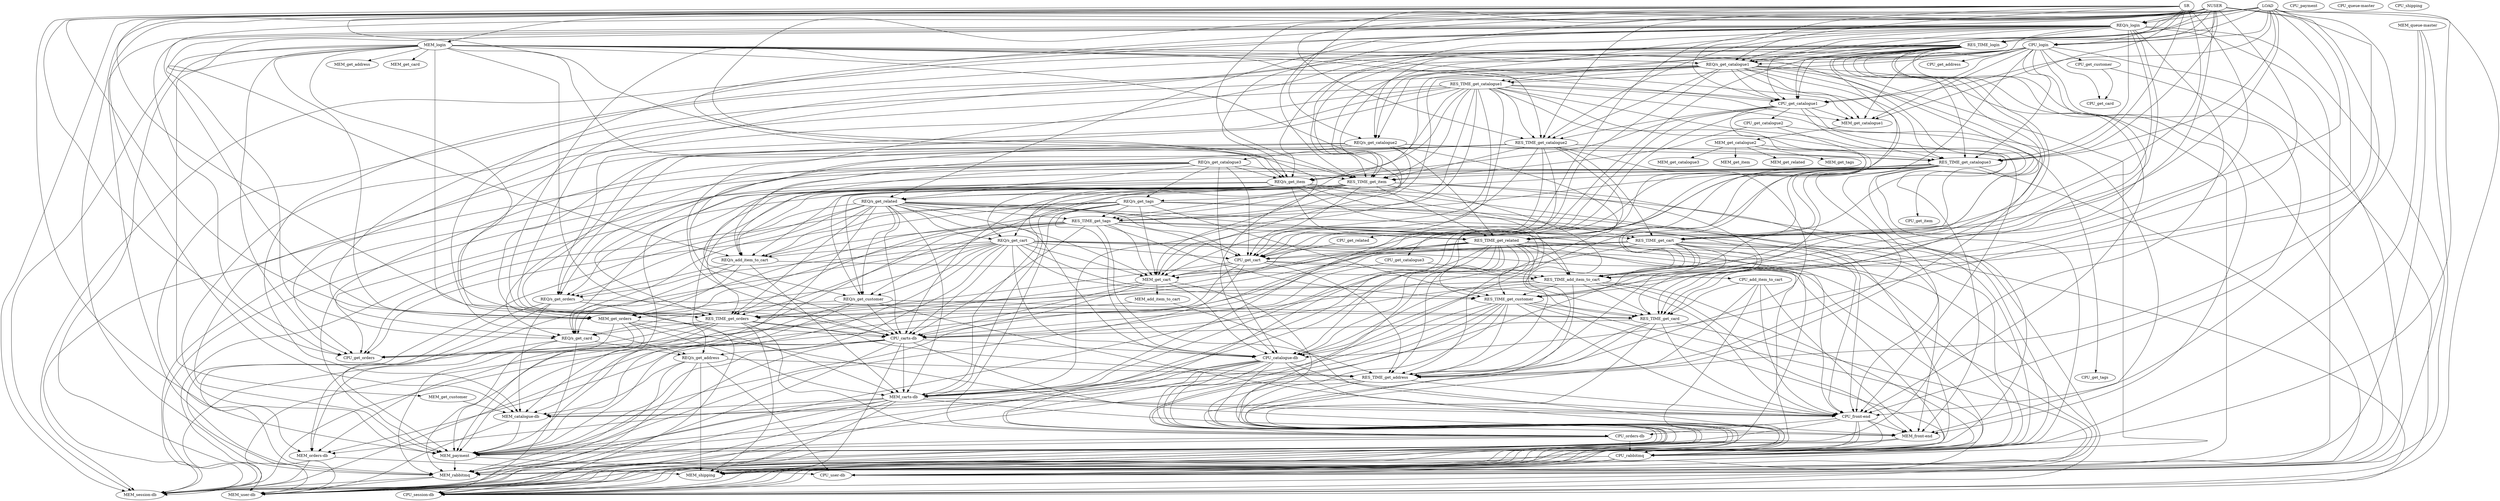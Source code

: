 strict digraph "" {
	NUSER -> "REQ/s_login"	[weight=0.29032000560362103];
	NUSER -> RES_TIME_login	[weight=1.0805467691958222];
	NUSER -> CPU_login	[weight=0.45420326748174433];
	NUSER -> MEM_login	[weight=0.05017120217991467];
	NUSER -> "REQ/s_get_catalogue1"	[weight=0.9757018570058019];
	NUSER -> CPU_get_catalogue1	[weight=0.35053504877740227];
	NUSER -> "REQ/s_get_catalogue2"	[weight=0.0005775534149333537];
	NUSER -> RES_TIME_get_catalogue2	[weight=-0.31132199722829307];
	NUSER -> RES_TIME_get_catalogue3	[weight=1.0851632531402933];
	NUSER -> RES_TIME_get_item	[weight=0.10346290236580351];
	NUSER -> CPU_get_cart	[weight=-0.2859998792769741];
	NUSER -> RES_TIME_add_item_to_cart	[weight=-0.4208875404109746];
	NUSER -> RES_TIME_get_card	[weight=0.6697668098862852];
	NUSER -> "CPU_catalogue-db"	[weight=-0.04628408757146659];
	NUSER -> "CPU_front-end"	[weight=-1.3616686167401513];
	NUSER -> MEM_rabbitmq	[weight=0.5123599172150209];
	NUSER -> "CPU_session-db"	[weight=0.18945805980621172];
	NUSER -> "MEM_session-db"	[weight=-0.009862820731726117];
	LOAD -> "REQ/s_login"	[weight=2.5696855145531625];
	LOAD -> RES_TIME_login	[weight=6.495858185447676];
	LOAD -> CPU_login	[weight=3.8735596707818942];
	LOAD -> "REQ/s_get_catalogue1"	[weight=-1.7342766123684394];
	LOAD -> CPU_get_catalogue1	[weight=-0.8937044310904902];
	LOAD -> RES_TIME_get_catalogue3	[weight=1.0332320793377179];
	LOAD -> "REQ/s_get_item"	[weight=0.5987786217867608];
	LOAD -> RES_TIME_get_item	[weight=-0.3051660992461578];
	LOAD -> RES_TIME_get_related	[weight=-0.8007404537358015];
	LOAD -> RES_TIME_add_item_to_cart	[weight=1.9633768874486512];
	LOAD -> MEM_get_orders	[weight=-5.023419633583498];
	LOAD -> RES_TIME_get_card	[weight=7.684395730101947];
	LOAD -> RES_TIME_get_address	[weight=0.4251107500317136];
	LOAD -> "MEM_catalogue-db"	[weight=-4.73036082612934];
	LOAD -> CPU_rabbitmq	[weight=1.8246882385132073];
	SR -> CPU_login	[weight=0.1595971350828668];
	SR -> "REQ/s_get_catalogue1"	[weight=0.17970555754527673];
	SR -> CPU_get_catalogue1	[weight=0.18843029178817347];
	SR -> MEM_get_catalogue1	[weight=0.009867412221746927];
	SR -> RES_TIME_get_catalogue2	[weight=-0.04811350468772063];
	SR -> RES_TIME_get_catalogue3	[weight=0.11489372465589454];
	SR -> RES_TIME_get_item	[weight=-0.01678985758994006];
	SR -> RES_TIME_get_related	[weight=0.04365945534238047];
	SR -> MEM_get_cart	[weight=-0.5757936750181156];
	SR -> RES_TIME_get_orders	[weight=-0.014502429742796606];
	SR -> CPU_get_orders	[weight=-0.07108158178636799];
	SR -> MEM_get_orders	[weight=-0.22784574779120115];
	SR -> "CPU_catalogue-db"	[weight=0.026244142357982503];
	SR -> MEM_payment	[weight=-0.003875827977359071];
	"REQ/s_login" -> RES_TIME_login	[weight=-0.5926943242772316];
	"REQ/s_login" -> "REQ/s_get_catalogue1"	[weight=0.2787376612627758];
	"REQ/s_login" -> CPU_get_catalogue1	[weight=-0.8758140394567246];
	"REQ/s_login" -> MEM_get_catalogue1	[weight=0.05347506051137485];
	"REQ/s_login" -> "REQ/s_get_catalogue2"	[weight=-0.9992633687066443];
	"REQ/s_login" -> RES_TIME_get_catalogue2	[weight=-0.25886991865702236];
	"REQ/s_login" -> RES_TIME_get_catalogue3	[weight=35.291594108618];
	"REQ/s_login" -> "REQ/s_get_item"	[weight=-0.028455034497315235];
	"REQ/s_login" -> RES_TIME_get_item	[weight=-0.16600747354579032];
	"REQ/s_login" -> "REQ/s_get_related"	[weight=-0.3340008288879973];
	"REQ/s_login" -> RES_TIME_get_cart	[weight=-0.04024543259581889];
	"REQ/s_login" -> "REQ/s_add_item_to_cart"	[weight=0.5075537634671615];
	"REQ/s_login" -> RES_TIME_add_item_to_cart	[weight=0.2886918561697301];
	"REQ/s_login" -> RES_TIME_get_orders	[weight=1.5558994258330503];
	"REQ/s_login" -> CPU_get_orders	[weight=0.31748856197925884];
	"REQ/s_login" -> "REQ/s_get_card"	[weight=-0.2101321782184809];
	"REQ/s_login" -> "REQ/s_get_address"	[weight=-0.011859709809791057];
	"REQ/s_login" -> MEM_rabbitmq	[weight=-0.35261976867990275];
	"REQ/s_login" -> MEM_shipping	[weight=1.2798821727425715];
	"REQ/s_login" -> "CPU_user-db"	[weight=0.11365997167740467];
	"REQ/s_login" -> "MEM_user-db"	[weight=-0.09367920534214476];
	RES_TIME_login -> "REQ/s_get_catalogue1"	[weight=-0.3275262318177974];
	RES_TIME_login -> RES_TIME_get_catalogue1	[weight=0.5878172471994959];
	RES_TIME_login -> CPU_get_catalogue1	[weight=0.1232727478430432];
	RES_TIME_login -> RES_TIME_get_catalogue3	[weight=0.14645939582487644];
	RES_TIME_login -> RES_TIME_get_item	[weight=0.0520965310144173];
	RES_TIME_login -> RES_TIME_get_tags	[weight=0.2902515168288247];
	RES_TIME_login -> RES_TIME_get_cart	[weight=0.5230278406302975];
	RES_TIME_login -> CPU_get_cart	[weight=0.9601844751319085];
	RES_TIME_login -> MEM_get_cart	[weight=-1.6767160754187203];
	RES_TIME_login -> MEM_get_orders	[weight=-0.8151625814028349];
	RES_TIME_login -> RES_TIME_get_customer	[weight=0.1118480188372515];
	RES_TIME_login -> RES_TIME_get_card	[weight=-1.0349652663890379];
	RES_TIME_login -> "CPU_carts-db"	[weight=-0.8152191667150785];
	RES_TIME_login -> "MEM_catalogue-db"	[weight=-0.11684314821520525];
	RES_TIME_login -> "MEM_front-end"	[weight=-1.1178627706765234];
	RES_TIME_login -> "MEM_session-db"	[weight=0.004566889595689412];
	RES_TIME_login -> MEM_shipping	[weight=1.0780186110579904];
	RES_TIME_login -> "CPU_user-db"	[weight=0.014855951745235893];
	CPU_login -> "REQ/s_get_catalogue1"	[weight=0.7114281618092883];
	CPU_login -> RES_TIME_get_catalogue1	[weight=0.23456620468339712];
	CPU_login -> CPU_get_catalogue1	[weight=1.1062319686141557];
	CPU_login -> MEM_get_catalogue1	[weight=-0.06996876807526524];
	CPU_login -> "REQ/s_get_catalogue2"	[weight=0.0018514992847256384];
	CPU_login -> RES_TIME_get_catalogue3	[weight=-1.073236525441617];
	CPU_login -> "REQ/s_get_item"	[weight=2.375206319445303];
	CPU_login -> RES_TIME_get_item	[weight=0.023098259754175676];
	CPU_login -> RES_TIME_get_orders	[weight=-0.04231569848676886];
	CPU_login -> RES_TIME_get_customer	[weight=0.06358509574565147];
	CPU_login -> CPU_get_customer	[weight=1.0];
	CPU_login -> CPU_get_card	[weight=0.5000000000000001];
	CPU_login -> CPU_get_address	[weight=1.0];
	CPU_login -> "MEM_carts-db"	[weight=-9.755234293910657];
	CPU_login -> "CPU_front-end"	[weight=7.535056113154965];
	CPU_login -> "CPU_user-db"	[weight=0.28809468378811537];
	MEM_login -> "REQ/s_get_catalogue1"	[weight=-0.5772144363458204];
	MEM_login -> CPU_get_catalogue1	[weight=0.24763954191890813];
	MEM_login -> MEM_get_catalogue1	[weight=0.45604718511675124];
	MEM_login -> RES_TIME_get_catalogue2	[weight=-0.17429224223418138];
	MEM_login -> "REQ/s_get_item"	[weight=0.1774036552251351];
	MEM_login -> MEM_get_cart	[weight=4.786523531742141];
	MEM_login -> RES_TIME_add_item_to_cart	[weight=0.9532800545833409];
	MEM_login -> RES_TIME_get_orders	[weight=-0.23320379878187308];
	MEM_login -> CPU_get_orders	[weight=-1.0044739552779178];
	MEM_login -> MEM_get_orders	[weight=0.9525014079915972];
	MEM_login -> MEM_get_customer	[weight=1.0000000000000004];
	MEM_login -> MEM_get_card	[weight=1.0000000000000004];
	MEM_login -> MEM_get_address	[weight=1.0000000000000004];
	MEM_login -> "CPU_carts-db"	[weight=3.1963632125254677];
	MEM_login -> "MEM_carts-db"	[weight=15.915837257236767];
	MEM_login -> "MEM_session-db"	[weight=0.12246825841156897];
	MEM_login -> "MEM_user-db"	[weight=0.7066172513336423];
	"REQ/s_get_catalogue1" -> RES_TIME_get_catalogue1	[weight=-0.15949217520104447];
	"REQ/s_get_catalogue1" -> CPU_get_catalogue1	[weight=0.1168767517813597];
	"REQ/s_get_catalogue1" -> MEM_get_catalogue1	[weight=-0.02575189974215357];
	"REQ/s_get_catalogue1" -> "REQ/s_get_catalogue2"	[weight=0.49849067010655923];
	"REQ/s_get_catalogue1" -> RES_TIME_get_catalogue2	[weight=0.4177085089290866];
	"REQ/s_get_catalogue1" -> RES_TIME_get_catalogue3	[weight=-18.61381956593118];
	"REQ/s_get_catalogue1" -> RES_TIME_get_tags	[weight=0.049803270806719424];
	"REQ/s_get_catalogue1" -> "REQ/s_get_cart"	[weight=1.332948467026301];
	"REQ/s_get_catalogue1" -> RES_TIME_get_cart	[weight=0.005134228617579395];
	"REQ/s_get_catalogue1" -> CPU_get_cart	[weight=-47.66026898295631];
	"REQ/s_get_catalogue1" -> "REQ/s_get_card"	[weight=0.07440259374476715];
	"REQ/s_get_catalogue1" -> RES_TIME_get_address	[weight=2.120348865203675];
	"REQ/s_get_catalogue1" -> "CPU_front-end"	[weight=2.5847452741951362];
	"REQ/s_get_catalogue1" -> "CPU_orders-db"	[weight=0.014487547457156866];
	"REQ/s_get_catalogue1" -> MEM_rabbitmq	[weight=0.016423386060278655];
	"REQ/s_get_catalogue1" -> MEM_shipping	[weight=27.864419428957458];
	RES_TIME_get_catalogue1 -> CPU_get_catalogue1	[weight=-0.11224089016298228];
	RES_TIME_get_catalogue1 -> MEM_get_catalogue1	[weight=0.007016816882191579];
	RES_TIME_get_catalogue1 -> RES_TIME_get_catalogue2	[weight=1.071674793731899];
	RES_TIME_get_catalogue1 -> "REQ/s_get_item"	[weight=-0.04645065010174321];
	RES_TIME_get_catalogue1 -> RES_TIME_get_item	[weight=0.9121020199149877];
	RES_TIME_get_catalogue1 -> RES_TIME_get_tags	[weight=-0.6498511954623296];
	RES_TIME_get_catalogue1 -> RES_TIME_get_cart	[weight=0.6873546039335123];
	RES_TIME_get_catalogue1 -> CPU_get_cart	[weight=-2.632291103206578];
	RES_TIME_get_catalogue1 -> MEM_get_cart	[weight=2.0232018735371975];
	RES_TIME_get_catalogue1 -> RES_TIME_add_item_to_cart	[weight=0.35373712782239747];
	RES_TIME_get_catalogue1 -> "REQ/s_get_orders"	[weight=-0.0003119103335949856];
	RES_TIME_get_catalogue1 -> RES_TIME_get_orders	[weight=0.43947659197164823];
	RES_TIME_get_catalogue1 -> CPU_get_orders	[weight=-0.7526549008496234];
	RES_TIME_get_catalogue1 -> "CPU_carts-db"	[weight=-0.965007831485031];
	RES_TIME_get_catalogue1 -> "MEM_carts-db"	[weight=11.43193804285323];
	RES_TIME_get_catalogue1 -> "CPU_front-end"	[weight=0.44097112443241515];
	RES_TIME_get_catalogue1 -> "MEM_front-end"	[weight=1.529250692470713];
	RES_TIME_get_catalogue1 -> MEM_payment	[weight=0.045109001136557386];
	CPU_get_catalogue1 -> MEM_get_catalogue1	[weight=0.07023531383972473];
	CPU_get_catalogue1 -> RES_TIME_get_catalogue2	[weight=-0.16249560290511222];
	CPU_get_catalogue1 -> CPU_get_catalogue2	[weight=0.9999999999999998];
	CPU_get_catalogue1 -> RES_TIME_get_catalogue3	[weight=1.6159205693584806];
	CPU_get_catalogue1 -> CPU_get_catalogue3	[weight=0.9999999999999998];
	CPU_get_catalogue1 -> "REQ/s_get_item"	[weight=-0.8063466913401982];
	CPU_get_catalogue1 -> CPU_get_item	[weight=0.9999999999999998];
	CPU_get_catalogue1 -> CPU_get_related	[weight=0.9999999999999998];
	CPU_get_catalogue1 -> MEM_get_cart	[weight=-2.365385216804583];
	MEM_get_catalogue1 -> MEM_get_catalogue2	[weight=1.0];
	"REQ/s_get_catalogue2" -> "REQ/s_get_catalogue3"	[weight=0.9995378290458499];
	"REQ/s_get_catalogue2" -> RES_TIME_get_catalogue3	[weight=33.97396231635465];
	"REQ/s_get_catalogue2" -> RES_TIME_get_related	[weight=-0.7336396512457093];
	"REQ/s_get_catalogue2" -> "REQ/s_get_tags"	[weight=0.5299779397366089];
	"REQ/s_get_catalogue2" -> "REQ/s_get_orders"	[weight=-0.20666417965644301];
	"REQ/s_get_catalogue2" -> MEM_get_orders	[weight=-0.41511099086926295];
	"REQ/s_get_catalogue2" -> RES_TIME_get_address	[weight=0.09539649084054458];
	"REQ/s_get_catalogue2" -> "MEM_front-end"	[weight=-0.5186257318337486];
	"REQ/s_get_catalogue2" -> MEM_payment	[weight=-2.242934271123264];
	RES_TIME_get_catalogue2 -> RES_TIME_get_catalogue3	[weight=-0.02268564528764644];
	RES_TIME_get_catalogue2 -> RES_TIME_get_item	[weight=-0.34230722756457066];
	RES_TIME_get_catalogue2 -> RES_TIME_get_related	[weight=-0.16107365499834733];
	RES_TIME_get_catalogue2 -> RES_TIME_get_cart	[weight=-0.5394928284384987];
	RES_TIME_get_catalogue2 -> CPU_get_cart	[weight=1.3868843472013932];
	RES_TIME_get_catalogue2 -> MEM_get_cart	[weight=0.6146868322300123];
	RES_TIME_get_catalogue2 -> "REQ/s_add_item_to_cart"	[weight=-0.001070683338458181];
	RES_TIME_get_catalogue2 -> RES_TIME_get_orders	[weight=0.24349744090374192];
	RES_TIME_get_catalogue2 -> RES_TIME_get_address	[weight=-0.4110605613070563];
	RES_TIME_get_catalogue2 -> "MEM_carts-db"	[weight=-4.870324389091898];
	RES_TIME_get_catalogue2 -> MEM_payment	[weight=-0.031130787166351186];
	CPU_get_catalogue2 -> RES_TIME_get_item	[weight=0.10485897282058346];
	CPU_get_catalogue2 -> CPU_get_tags	[weight=0.9999999999999998];
	CPU_get_catalogue2 -> "CPU_catalogue-db"	[weight=0.6479362486740915];
	MEM_get_catalogue2 -> RES_TIME_get_catalogue3	[weight=0.4370096538350654];
	MEM_get_catalogue2 -> MEM_get_catalogue3	[weight=1.0];
	MEM_get_catalogue2 -> MEM_get_item	[weight=1.0];
	MEM_get_catalogue2 -> MEM_get_related	[weight=1.0];
	MEM_get_catalogue2 -> MEM_get_tags	[weight=1.0];
	"REQ/s_get_catalogue3" -> "REQ/s_get_item"	[weight=0.935486479080463];
	"REQ/s_get_catalogue3" -> RES_TIME_get_item	[weight=-0.28542060774882194];
	"REQ/s_get_catalogue3" -> "REQ/s_get_related"	[weight=0.6635411165087699];
	"REQ/s_get_catalogue3" -> "REQ/s_get_tags"	[weight=0.4699736420112035];
	"REQ/s_get_catalogue3" -> CPU_get_cart	[weight=30.545648764450938];
	"REQ/s_get_catalogue3" -> "REQ/s_add_item_to_cart"	[weight=-0.6297977888162496];
	"REQ/s_get_catalogue3" -> "REQ/s_get_orders"	[weight=-0.5502713316094712];
	"REQ/s_get_catalogue3" -> "REQ/s_get_customer"	[weight=0.5476909201493058];
	"REQ/s_get_catalogue3" -> "REQ/s_get_card"	[weight=-0.1574825221799383];
	"REQ/s_get_catalogue3" -> "CPU_catalogue-db"	[weight=17.32122015203188];
	"REQ/s_get_catalogue3" -> "MEM_session-db"	[weight=-0.02928999559115447];
	RES_TIME_get_catalogue3 -> "REQ/s_get_item"	[weight=0.222054862980808];
	RES_TIME_get_catalogue3 -> RES_TIME_get_item	[weight=0.13920930923815217];
	RES_TIME_get_catalogue3 -> RES_TIME_get_related	[weight=0.5690553569048566];
	RES_TIME_get_catalogue3 -> RES_TIME_get_tags	[weight=0.7593116908357036];
	RES_TIME_get_catalogue3 -> RES_TIME_get_cart	[weight=0.3883523238919399];
	RES_TIME_get_catalogue3 -> RES_TIME_add_item_to_cart	[weight=-0.6284002412792576];
	RES_TIME_get_catalogue3 -> CPU_get_orders	[weight=0.4391186584878471];
	RES_TIME_get_catalogue3 -> "REQ/s_get_customer"	[weight=-0.00027401940460031193];
	RES_TIME_get_catalogue3 -> RES_TIME_get_customer	[weight=0.1015181025020445];
	RES_TIME_get_catalogue3 -> RES_TIME_get_address	[weight=0.602375001853482];
	RES_TIME_get_catalogue3 -> "CPU_carts-db"	[weight=-0.35058397328959856];
	RES_TIME_get_catalogue3 -> "MEM_catalogue-db"	[weight=1.7139984849627452];
	RES_TIME_get_catalogue3 -> "CPU_front-end"	[weight=0.6484204067454569];
	RES_TIME_get_catalogue3 -> CPU_rabbitmq	[weight=-1.0140959958269613];
	RES_TIME_get_catalogue3 -> "MEM_session-db"	[weight=0.0015554199407302755];
	RES_TIME_get_catalogue3 -> MEM_shipping	[weight=0.9841787457603492];
	RES_TIME_get_catalogue3 -> "CPU_user-db"	[weight=-0.01734676104823188];
	RES_TIME_get_catalogue3 -> "MEM_user-db"	[weight=0.026300232657448547];
	CPU_get_catalogue3 -> RES_TIME_add_item_to_cart	[weight=-0.5940554050733834];
	CPU_get_catalogue3 -> "CPU_carts-db"	[weight=2.1134561281229622];
	"REQ/s_get_item" -> "REQ/s_get_related"	[weight=0.3344846431794858];
	"REQ/s_get_item" -> RES_TIME_get_related	[weight=0.0024084188327695433];
	"REQ/s_get_item" -> "REQ/s_get_cart"	[weight=0.33209911505689005];
	"REQ/s_get_item" -> RES_TIME_get_cart	[weight=0.001149486353402035];
	"REQ/s_get_item" -> "REQ/s_add_item_to_cart"	[weight=0.3648186220803934];
	"REQ/s_get_item" -> "REQ/s_get_orders"	[weight=0.5646258462699234];
	"REQ/s_get_item" -> RES_TIME_get_orders	[weight=-1.4522473146510497];
	"REQ/s_get_item" -> "REQ/s_get_customer"	[weight=0.45516281707656614];
	"REQ/s_get_item" -> RES_TIME_get_customer	[weight=0.007128661317674437];
	"REQ/s_get_item" -> "REQ/s_get_card"	[weight=0.3236948195222595];
	"REQ/s_get_item" -> "REQ/s_get_address"	[weight=0.04745805883004796];
	"REQ/s_get_item" -> RES_TIME_get_address	[weight=-4.370935015069807];
	"REQ/s_get_item" -> "MEM_carts-db"	[weight=3.6198326456728127];
	"REQ/s_get_item" -> CPU_rabbitmq	[weight=-0.7993472343695198];
	"REQ/s_get_item" -> "MEM_session-db"	[weight=-0.015808916063199487];
	"REQ/s_get_item" -> MEM_shipping	[weight=-62.36018448867428];
	RES_TIME_get_item -> "REQ/s_get_related"	[weight=0.0006790453086561732];
	RES_TIME_get_item -> RES_TIME_get_related	[weight=0.4548035206020281];
	RES_TIME_get_item -> RES_TIME_get_tags	[weight=0.3797728875940817];
	RES_TIME_get_item -> CPU_get_cart	[weight=-1.5102864852166997];
	RES_TIME_get_item -> "REQ/s_add_item_to_cart"	[weight=0.0022911432074978026];
	RES_TIME_get_item -> "REQ/s_get_customer"	[weight=-0.00037026440401779354];
	RES_TIME_get_item -> RES_TIME_get_card	[weight=-0.7550621898248142];
	RES_TIME_get_item -> RES_TIME_get_address	[weight=0.6419599977458748];
	RES_TIME_get_item -> "CPU_carts-db"	[weight=1.7910322380300179];
	RES_TIME_get_item -> "MEM_carts-db"	[weight=-8.111204802978666];
	RES_TIME_get_item -> "CPU_catalogue-db"	[weight=0.03230585126709453];
	RES_TIME_get_item -> "CPU_session-db"	[weight=-0.06348149855977128];
	RES_TIME_get_item -> "MEM_user-db"	[weight=-0.11861918415068862];
	"REQ/s_get_related" -> RES_TIME_get_related	[weight=0.6470662788330043];
	"REQ/s_get_related" -> RES_TIME_get_tags	[weight=-0.2343432236987101];
	"REQ/s_get_related" -> "REQ/s_get_cart"	[weight=1.0005082944200532];
	"REQ/s_get_related" -> CPU_get_cart	[weight=-63.87555166222699];
	"REQ/s_get_related" -> MEM_get_cart	[weight=1.430134458791257];
	"REQ/s_get_related" -> "REQ/s_add_item_to_cart"	[weight=0.4879199868844987];
	"REQ/s_get_related" -> RES_TIME_add_item_to_cart	[weight=1.013287767600866];
	"REQ/s_get_related" -> "REQ/s_get_orders"	[weight=-0.3887241502966799];
	"REQ/s_get_related" -> RES_TIME_get_orders	[weight=4.4976626516747364];
	"REQ/s_get_related" -> CPU_get_orders	[weight=0.36682407753902807];
	"REQ/s_get_related" -> "REQ/s_get_customer"	[weight=0.27052496002627235];
	"REQ/s_get_related" -> "REQ/s_get_card"	[weight=0.20956472308478544];
	"REQ/s_get_related" -> "CPU_carts-db"	[weight=-3.2103784575687464];
	"REQ/s_get_related" -> "MEM_carts-db"	[weight=0.4898900523476928];
	"REQ/s_get_related" -> "CPU_catalogue-db"	[weight=0.06574539451667308];
	"REQ/s_get_related" -> "MEM_front-end"	[weight=0.3189806467229089];
	"REQ/s_get_related" -> MEM_payment	[weight=-2.2794209903921923];
	RES_TIME_get_related -> CPU_get_cart	[weight=-0.35646628328777974];
	RES_TIME_get_related -> RES_TIME_add_item_to_cart	[weight=1.6031502457180908];
	RES_TIME_get_related -> RES_TIME_get_orders	[weight=0.2295932052576092];
	RES_TIME_get_related -> CPU_get_orders	[weight=-0.5034482671730293];
	RES_TIME_get_related -> RES_TIME_get_customer	[weight=0.31717934863680225];
	RES_TIME_get_related -> RES_TIME_get_card	[weight=-1.9474830110004815];
	RES_TIME_get_related -> RES_TIME_get_address	[weight=-0.34440381510758133];
	RES_TIME_get_related -> "MEM_carts-db"	[weight=2.407553444871886];
	RES_TIME_get_related -> "CPU_catalogue-db"	[weight=0.022798416478774855];
	RES_TIME_get_related -> "CPU_front-end"	[weight=0.7979713510478802];
	RES_TIME_get_related -> MEM_payment	[weight=-0.037501645460507715];
	RES_TIME_get_related -> CPU_rabbitmq	[weight=1.0251067180417324];
	RES_TIME_get_related -> MEM_rabbitmq	[weight=-0.13949052908536513];
	RES_TIME_get_related -> "CPU_session-db"	[weight=0.08947708741243462];
	RES_TIME_get_related -> "MEM_session-db"	[weight=-0.00797159116483153];
	RES_TIME_get_related -> MEM_shipping	[weight=-1.5116774704063736];
	RES_TIME_get_related -> "MEM_user-db"	[weight=-0.0008413081466900618];
	CPU_get_related -> CPU_get_cart	[weight=1.0856733060836077];
	"REQ/s_get_tags" -> RES_TIME_get_tags	[weight=0.21621596455258768];
	"REQ/s_get_tags" -> MEM_get_cart	[weight=0.786750558798509];
	"REQ/s_get_tags" -> "REQ/s_add_item_to_cart"	[weight=0.941356134392944];
	"REQ/s_get_tags" -> RES_TIME_get_orders	[weight=-2.9432841596661246];
	"REQ/s_get_tags" -> CPU_get_orders	[weight=-0.7911386357123718];
	"REQ/s_get_tags" -> RES_TIME_get_customer	[weight=0.027725464334229056];
	"REQ/s_get_tags" -> "CPU_catalogue-db"	[weight=-17.289859872261733];
	"REQ/s_get_tags" -> "CPU_front-end"	[weight=6.444098004805518];
	"REQ/s_get_tags" -> "CPU_orders-db"	[weight=-0.09271093264513];
	"REQ/s_get_tags" -> CPU_rabbitmq	[weight=0.4970402599284871];
	"REQ/s_get_tags" -> "MEM_user-db"	[weight=-0.1706036330356574];
	RES_TIME_get_tags -> RES_TIME_get_cart	[weight=-0.427568916698421];
	RES_TIME_get_tags -> CPU_get_cart	[weight=-0.9205158757904088];
	RES_TIME_get_tags -> MEM_get_cart	[weight=1.261078697697567];
	RES_TIME_get_tags -> "REQ/s_add_item_to_cart"	[weight=-0.0005728053661799293];
	RES_TIME_get_tags -> RES_TIME_get_orders	[weight=-0.08767017021617693];
	RES_TIME_get_tags -> MEM_get_orders	[weight=0.26507600799470993];
	RES_TIME_get_tags -> RES_TIME_get_customer	[weight=0.49109568683581284];
	RES_TIME_get_tags -> "REQ/s_get_card"	[weight="9.897926909501614e-05"];
	RES_TIME_get_tags -> RES_TIME_get_address	[weight=-0.41984187986661387];
	RES_TIME_get_tags -> "CPU_carts-db"	[weight=-0.2040194270020802];
	RES_TIME_get_tags -> MEM_payment	[weight=0.01730491646289084];
	RES_TIME_get_tags -> "CPU_session-db"	[weight=0.13439843608760815];
	"REQ/s_get_cart" -> CPU_get_cart	[weight=32.19365490174977];
	"REQ/s_get_cart" -> MEM_get_cart	[weight=0.15600193012151387];
	"REQ/s_get_cart" -> "REQ/s_add_item_to_cart"	[weight=-0.29075934344978566];
	"REQ/s_get_cart" -> "REQ/s_get_orders"	[weight=0.14527653781284872];
	"REQ/s_get_cart" -> MEM_get_orders	[weight=0.11457489136480975];
	"REQ/s_get_cart" -> "REQ/s_get_customer"	[weight=0.1814763427945187];
	"REQ/s_get_cart" -> RES_TIME_get_customer	[weight=-0.016126084164422183];
	"REQ/s_get_cart" -> RES_TIME_get_card	[weight=0.6637732255952482];
	"REQ/s_get_cart" -> "REQ/s_get_address"	[weight=-0.011851187780687084];
	"REQ/s_get_cart" -> "CPU_carts-db"	[weight=-0.5624445245534995];
	"REQ/s_get_cart" -> "CPU_catalogue-db"	[weight=0.06738287152287842];
	"REQ/s_get_cart" -> "MEM_orders-db"	[weight=-0.0026921984400493414];
	"REQ/s_get_cart" -> MEM_payment	[weight=0.46214066375875607];
	"REQ/s_get_cart" -> CPU_rabbitmq	[weight=-0.3995031505984705];
	"REQ/s_get_cart" -> "CPU_session-db"	[weight=-0.24131100768670422];
	"REQ/s_get_cart" -> "CPU_user-db"	[weight=-0.037067086156434115];
	RES_TIME_get_cart -> CPU_get_cart	[weight=3.085445326256438];
	RES_TIME_get_cart -> MEM_get_cart	[weight=-1.5410630196402588];
	RES_TIME_get_cart -> RES_TIME_add_item_to_cart	[weight=0.732566496040364];
	RES_TIME_get_cart -> RES_TIME_get_orders	[weight=0.15155832098932143];
	RES_TIME_get_cart -> RES_TIME_get_card	[weight=-1.4779560194207315];
	RES_TIME_get_cart -> RES_TIME_get_address	[weight=-0.3914139431894743];
	RES_TIME_get_cart -> "CPU_carts-db"	[weight=1.487578136384318];
	RES_TIME_get_cart -> "CPU_front-end"	[weight=-1.6691640283254654];
	RES_TIME_get_cart -> MEM_payment	[weight=-0.011830734035310049];
	RES_TIME_get_cart -> CPU_rabbitmq	[weight=1.1730498993999356];
	RES_TIME_get_cart -> "CPU_session-db"	[weight=-0.008491169707938454];
	CPU_get_cart -> MEM_get_cart	[weight=0.8978217352705636];
	CPU_get_cart -> RES_TIME_add_item_to_cart	[weight=0.3263614933198813];
	CPU_get_cart -> CPU_add_item_to_cart	[weight=1.0];
	CPU_get_cart -> RES_TIME_get_orders	[weight=-0.02511860171377256];
	CPU_get_cart -> CPU_get_orders	[weight=0.23618378708896215];
	CPU_get_cart -> RES_TIME_get_address	[weight=0.07168286183219852];
	CPU_get_cart -> MEM_payment	[weight=-0.006898814035535871];
	MEM_get_cart -> MEM_add_item_to_cart	[weight=1.0];
	MEM_get_cart -> "CPU_carts-db"	[weight=-0.26140302033919094];
	MEM_get_cart -> "CPU_catalogue-db"	[weight=-0.010008602441131293];
	MEM_get_cart -> MEM_payment	[weight=0.004725795813952858];
	MEM_get_cart -> "MEM_session-db"	[weight=0.005984684578990961];
	MEM_get_cart -> MEM_shipping	[weight=0.18050222182704267];
	"REQ/s_add_item_to_cart" -> RES_TIME_add_item_to_cart	[weight=-1.7710957405229075];
	"REQ/s_add_item_to_cart" -> "REQ/s_get_orders"	[weight=-0.5967763441354916];
	"REQ/s_add_item_to_cart" -> MEM_get_orders	[weight=1.3719024778244908];
	"REQ/s_add_item_to_cart" -> "REQ/s_get_card"	[weight=0.3442370984583825];
	"REQ/s_add_item_to_cart" -> "MEM_carts-db"	[weight=0.17049551158902854];
	RES_TIME_add_item_to_cart -> MEM_get_orders	[weight=0.416025592910926];
	RES_TIME_add_item_to_cart -> RES_TIME_get_customer	[weight=-0.058986565289386075];
	RES_TIME_add_item_to_cart -> RES_TIME_get_card	[weight=2.3717311932635385];
	RES_TIME_add_item_to_cart -> "CPU_carts-db"	[weight=0.35185621428415215];
	RES_TIME_add_item_to_cart -> "CPU_catalogue-db"	[weight=-0.007256527317960337];
	RES_TIME_add_item_to_cart -> "CPU_front-end"	[weight=-0.44993720524092673];
	RES_TIME_add_item_to_cart -> "MEM_front-end"	[weight=-0.025573626520328352];
	RES_TIME_add_item_to_cart -> CPU_rabbitmq	[weight=-0.5185035824389498];
	RES_TIME_add_item_to_cart -> "MEM_user-db"	[weight=0.020805970312099575];
	CPU_add_item_to_cart -> RES_TIME_get_card	[weight=-0.5193295275182797];
	CPU_add_item_to_cart -> "CPU_front-end"	[weight=0.6411566487661222];
	CPU_add_item_to_cart -> "MEM_front-end"	[weight=0.2961580732648604];
	CPU_add_item_to_cart -> "MEM_session-db"	[weight=-0.004376687818073079];
	CPU_add_item_to_cart -> MEM_shipping	[weight=-0.32508970907122026];
	MEM_add_item_to_cart -> RES_TIME_get_orders	[weight=0.014708544354628206];
	MEM_add_item_to_cart -> CPU_rabbitmq	[weight=-0.10043702987695201];
	"REQ/s_get_orders" -> RES_TIME_get_card	[weight=-0.4720658417565633];
	"REQ/s_get_orders" -> "MEM_catalogue-db"	[weight=0.397638459019099];
	"REQ/s_get_orders" -> "MEM_orders-db"	[weight=-0.041733745139951206];
	"REQ/s_get_orders" -> MEM_payment	[weight=-2.728501211935568];
	"REQ/s_get_orders" -> "CPU_session-db"	[weight=-0.09815132027625793];
	RES_TIME_get_orders -> CPU_get_orders	[weight=0.8169185255295078];
	RES_TIME_get_orders -> "REQ/s_get_card"	[weight="9.998682275492998e-05"];
	RES_TIME_get_orders -> RES_TIME_get_address	[weight=0.4051423164877544];
	RES_TIME_get_orders -> "CPU_carts-db"	[weight=-1.2849827960130344];
	RES_TIME_get_orders -> "CPU_orders-db"	[weight=0.0013471150302397789];
	RES_TIME_get_orders -> "MEM_orders-db"	[weight=-0.024530307827583524];
	RES_TIME_get_orders -> MEM_rabbitmq	[weight=-0.15578940976040945];
	RES_TIME_get_orders -> MEM_shipping	[weight=0.30417854222540586];
	MEM_get_orders -> "CPU_carts-db"	[weight=0.1291079660102546];
	MEM_get_orders -> "MEM_carts-db"	[weight=2.008136463856236];
	MEM_get_orders -> "CPU_front-end"	[weight=0.10147574573268356];
	MEM_get_orders -> MEM_payment	[weight=-0.002059398843849521];
	MEM_get_orders -> MEM_rabbitmq	[weight=-0.056660987357861396];
	MEM_get_orders -> "MEM_session-db"	[weight=0.008740146311526118];
	"REQ/s_get_customer" -> "REQ/s_get_card"	[weight=-0.2623052737408549];
	"REQ/s_get_customer" -> RES_TIME_get_card	[weight=-0.6550393812949169];
	"REQ/s_get_customer" -> "CPU_carts-db"	[weight=1.5595597882071153];
	"REQ/s_get_customer" -> "MEM_catalogue-db"	[weight=0.7374602465426114];
	"REQ/s_get_customer" -> "CPU_front-end"	[weight=0.15818547848541353];
	"REQ/s_get_customer" -> MEM_payment	[weight=1.313929026727656];
	RES_TIME_get_customer -> RES_TIME_get_card	[weight=2.1189005614985916];
	RES_TIME_get_customer -> RES_TIME_get_address	[weight=-0.1652324145942078];
	RES_TIME_get_customer -> "MEM_carts-db"	[weight=-2.733226975211272];
	RES_TIME_get_customer -> "CPU_catalogue-db"	[weight=0.028683247065703334];
	RES_TIME_get_customer -> "MEM_catalogue-db"	[weight=-1.8825466126814885];
	RES_TIME_get_customer -> "CPU_front-end"	[weight=-0.3107692345528794];
	RES_TIME_get_customer -> CPU_rabbitmq	[weight=0.5736921928742568];
	RES_TIME_get_customer -> MEM_rabbitmq	[weight=-0.22195485430785997];
	RES_TIME_get_customer -> "CPU_session-db"	[weight=-0.22200679491304798];
	RES_TIME_get_customer -> "MEM_session-db"	[weight=-0.012640584011735918];
	CPU_get_customer -> CPU_get_card	[weight=0.5];
	CPU_get_customer -> "CPU_session-db"	[weight=0.22327128302465488];
	MEM_get_customer -> "MEM_catalogue-db"	[weight=7.379113405469329];
	"REQ/s_get_card" -> "REQ/s_get_address"	[weight=0.8813032040495068];
	"REQ/s_get_card" -> "MEM_orders-db"	[weight=-0.020761556891146005];
	"REQ/s_get_card" -> MEM_payment	[weight=1.416201339569899];
	"REQ/s_get_card" -> "CPU_session-db"	[weight=-0.18962373706920735];
	RES_TIME_get_card -> RES_TIME_get_address	[weight=0.9897700326493207];
	RES_TIME_get_card -> "CPU_carts-db"	[weight=-0.1193336550471249];
	RES_TIME_get_card -> "CPU_front-end"	[weight=-0.8837115481206537];
	RES_TIME_get_card -> "CPU_orders-db"	[weight=-0.0023346112237001768];
	RES_TIME_get_card -> MEM_shipping	[weight=-0.1535608163644655];
	RES_TIME_get_card -> "CPU_user-db"	[weight=0.0028584377280194417];
	"REQ/s_get_address" -> RES_TIME_get_address	[weight=12.839771613826478];
	"REQ/s_get_address" -> "MEM_catalogue-db"	[weight=1.1898696538277826];
	"REQ/s_get_address" -> MEM_rabbitmq	[weight=0.9406707053159209];
	"REQ/s_get_address" -> MEM_shipping	[weight=180.7880120873965];
	"REQ/s_get_address" -> "CPU_user-db"	[weight=0.19236517095033914];
	"REQ/s_get_address" -> "MEM_user-db"	[weight=-0.1549286389764258];
	RES_TIME_get_address -> "MEM_carts-db"	[weight=0.20520972334164078];
	RES_TIME_get_address -> "CPU_front-end"	[weight=1.036221497342979];
	RES_TIME_get_address -> "CPU_session-db"	[weight=0.002066840490974043];
	RES_TIME_get_address -> "MEM_user-db"	[weight=-0.013261459925945962];
	"CPU_carts-db" -> "MEM_carts-db"	[weight=2.595690256248865];
	"CPU_carts-db" -> "CPU_catalogue-db"	[weight=0.011873799918115865];
	"CPU_carts-db" -> "MEM_front-end"	[weight=0.1798178408662644];
	"CPU_carts-db" -> "MEM_orders-db"	[weight=0.05995106682972821];
	"CPU_carts-db" -> MEM_payment	[weight=0.01146384489666354];
	"CPU_carts-db" -> MEM_rabbitmq	[weight=0.11843496041127824];
	"CPU_carts-db" -> "MEM_session-db"	[weight=0.01176181497217053];
	"CPU_carts-db" -> MEM_shipping	[weight=0.5746940832637328];
	"CPU_carts-db" -> "MEM_user-db"	[weight=0.038944963452003156];
	"MEM_carts-db" -> "MEM_catalogue-db"	[weight=0.04751785744096008];
	"MEM_carts-db" -> "CPU_front-end"	[weight=0.02075565350304398];
	"MEM_carts-db" -> "MEM_front-end"	[weight=0.03442309060230647];
	"MEM_carts-db" -> "MEM_orders-db"	[weight=0.018579807509924842];
	"MEM_carts-db" -> MEM_payment	[weight=-0.0005746668926631948];
	"MEM_carts-db" -> "CPU_session-db"	[weight=0.0005841001622215892];
	"MEM_carts-db" -> "MEM_session-db"	[weight=-0.003177430857440765];
	"MEM_carts-db" -> "MEM_user-db"	[weight=0.013673368274814968];
	"CPU_catalogue-db" -> "MEM_catalogue-db"	[weight=-1.3461724389598868];
	"CPU_catalogue-db" -> "CPU_front-end"	[weight=-5.534512452188437];
	"CPU_catalogue-db" -> "MEM_front-end"	[weight=1.1315936713983619];
	"CPU_catalogue-db" -> "CPU_orders-db"	[weight=0.018161396064440113];
	"CPU_catalogue-db" -> MEM_payment	[weight=0.043104767530191185];
	"CPU_catalogue-db" -> "CPU_session-db"	[weight=0.11407909094466634];
	"CPU_catalogue-db" -> "MEM_session-db"	[weight=0.04912933824568504];
	"CPU_catalogue-db" -> "CPU_user-db"	[weight=0.11640708501871805];
	"CPU_catalogue-db" -> "MEM_user-db"	[weight=0.11918221092222957];
	"MEM_catalogue-db" -> MEM_payment	[weight=-0.0016829210356264328];
	"MEM_catalogue-db" -> "MEM_user-db"	[weight=0.026683618967825506];
	"CPU_front-end" -> "MEM_front-end"	[weight=-0.11957186229104777];
	"CPU_front-end" -> "CPU_orders-db"	[weight=0.0031173698759008883];
	"CPU_front-end" -> CPU_rabbitmq	[weight=0.2359067957883093];
	"CPU_front-end" -> MEM_rabbitmq	[weight=-0.1007861811064345];
	"CPU_front-end" -> "CPU_session-db"	[weight=0.0992706407526615];
	"CPU_front-end" -> MEM_shipping	[weight=0.8119532850042885];
	"MEM_front-end" -> "CPU_session-db"	[weight=0.010126605763958033];
	"MEM_front-end" -> MEM_shipping	[weight=0.13204709511377738];
	"CPU_orders-db" -> MEM_payment	[weight=0.11169218489843587];
	"CPU_orders-db" -> CPU_rabbitmq	[weight=4.67005505804689];
	"CPU_orders-db" -> MEM_rabbitmq	[weight=2.2407750461575375];
	"MEM_orders-db" -> "MEM_session-db"	[weight=0.06542736900229539];
	"MEM_orders-db" -> MEM_shipping	[weight=-2.9572856840831316];
	CPU_payment;
	MEM_payment -> MEM_rabbitmq	[weight=5.861584319455601];
	MEM_payment -> "CPU_user-db"	[weight=0.19225985865859027];
	"CPU_queue-master";
	"MEM_queue-master" -> CPU_rabbitmq	[weight=-0.06344787695133229];
	"MEM_queue-master" -> MEM_shipping	[weight=-0.25285932805629135];
	"MEM_queue-master" -> "MEM_user-db"	[weight=-0.01398897662232148];
	CPU_rabbitmq -> MEM_rabbitmq	[weight=0.4170503958571407];
	CPU_rabbitmq -> "CPU_session-db"	[weight=-0.03782962334681987];
	CPU_rabbitmq -> MEM_shipping	[weight=-1.5984365263143778];
	CPU_rabbitmq -> "CPU_user-db"	[weight=0.0395673722556896];
	MEM_rabbitmq -> "MEM_session-db"	[weight=0.03354495733329094];
	MEM_rabbitmq -> "MEM_user-db"	[weight=-0.043704312452133035];
	CPU_shipping;
}
